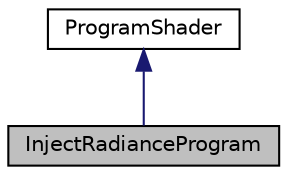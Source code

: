 digraph "InjectRadianceProgram"
{
 // INTERACTIVE_SVG=YES
 // LATEX_PDF_SIZE
  edge [fontname="Helvetica",fontsize="10",labelfontname="Helvetica",labelfontsize="10"];
  node [fontname="Helvetica",fontsize="10",shape=record];
  Node1 [label="InjectRadianceProgram",height=0.2,width=0.4,color="black", fillcolor="grey75", style="filled", fontcolor="black",tooltip=" "];
  Node2 -> Node1 [dir="back",color="midnightblue",fontsize="10",style="solid",fontname="Helvetica"];
  Node2 [label="ProgramShader",height=0.2,width=0.4,color="black", fillcolor="white", style="filled",URL="$class_program_shader.html",tooltip="Base class for each program shader used in deferred rendering"];
}
